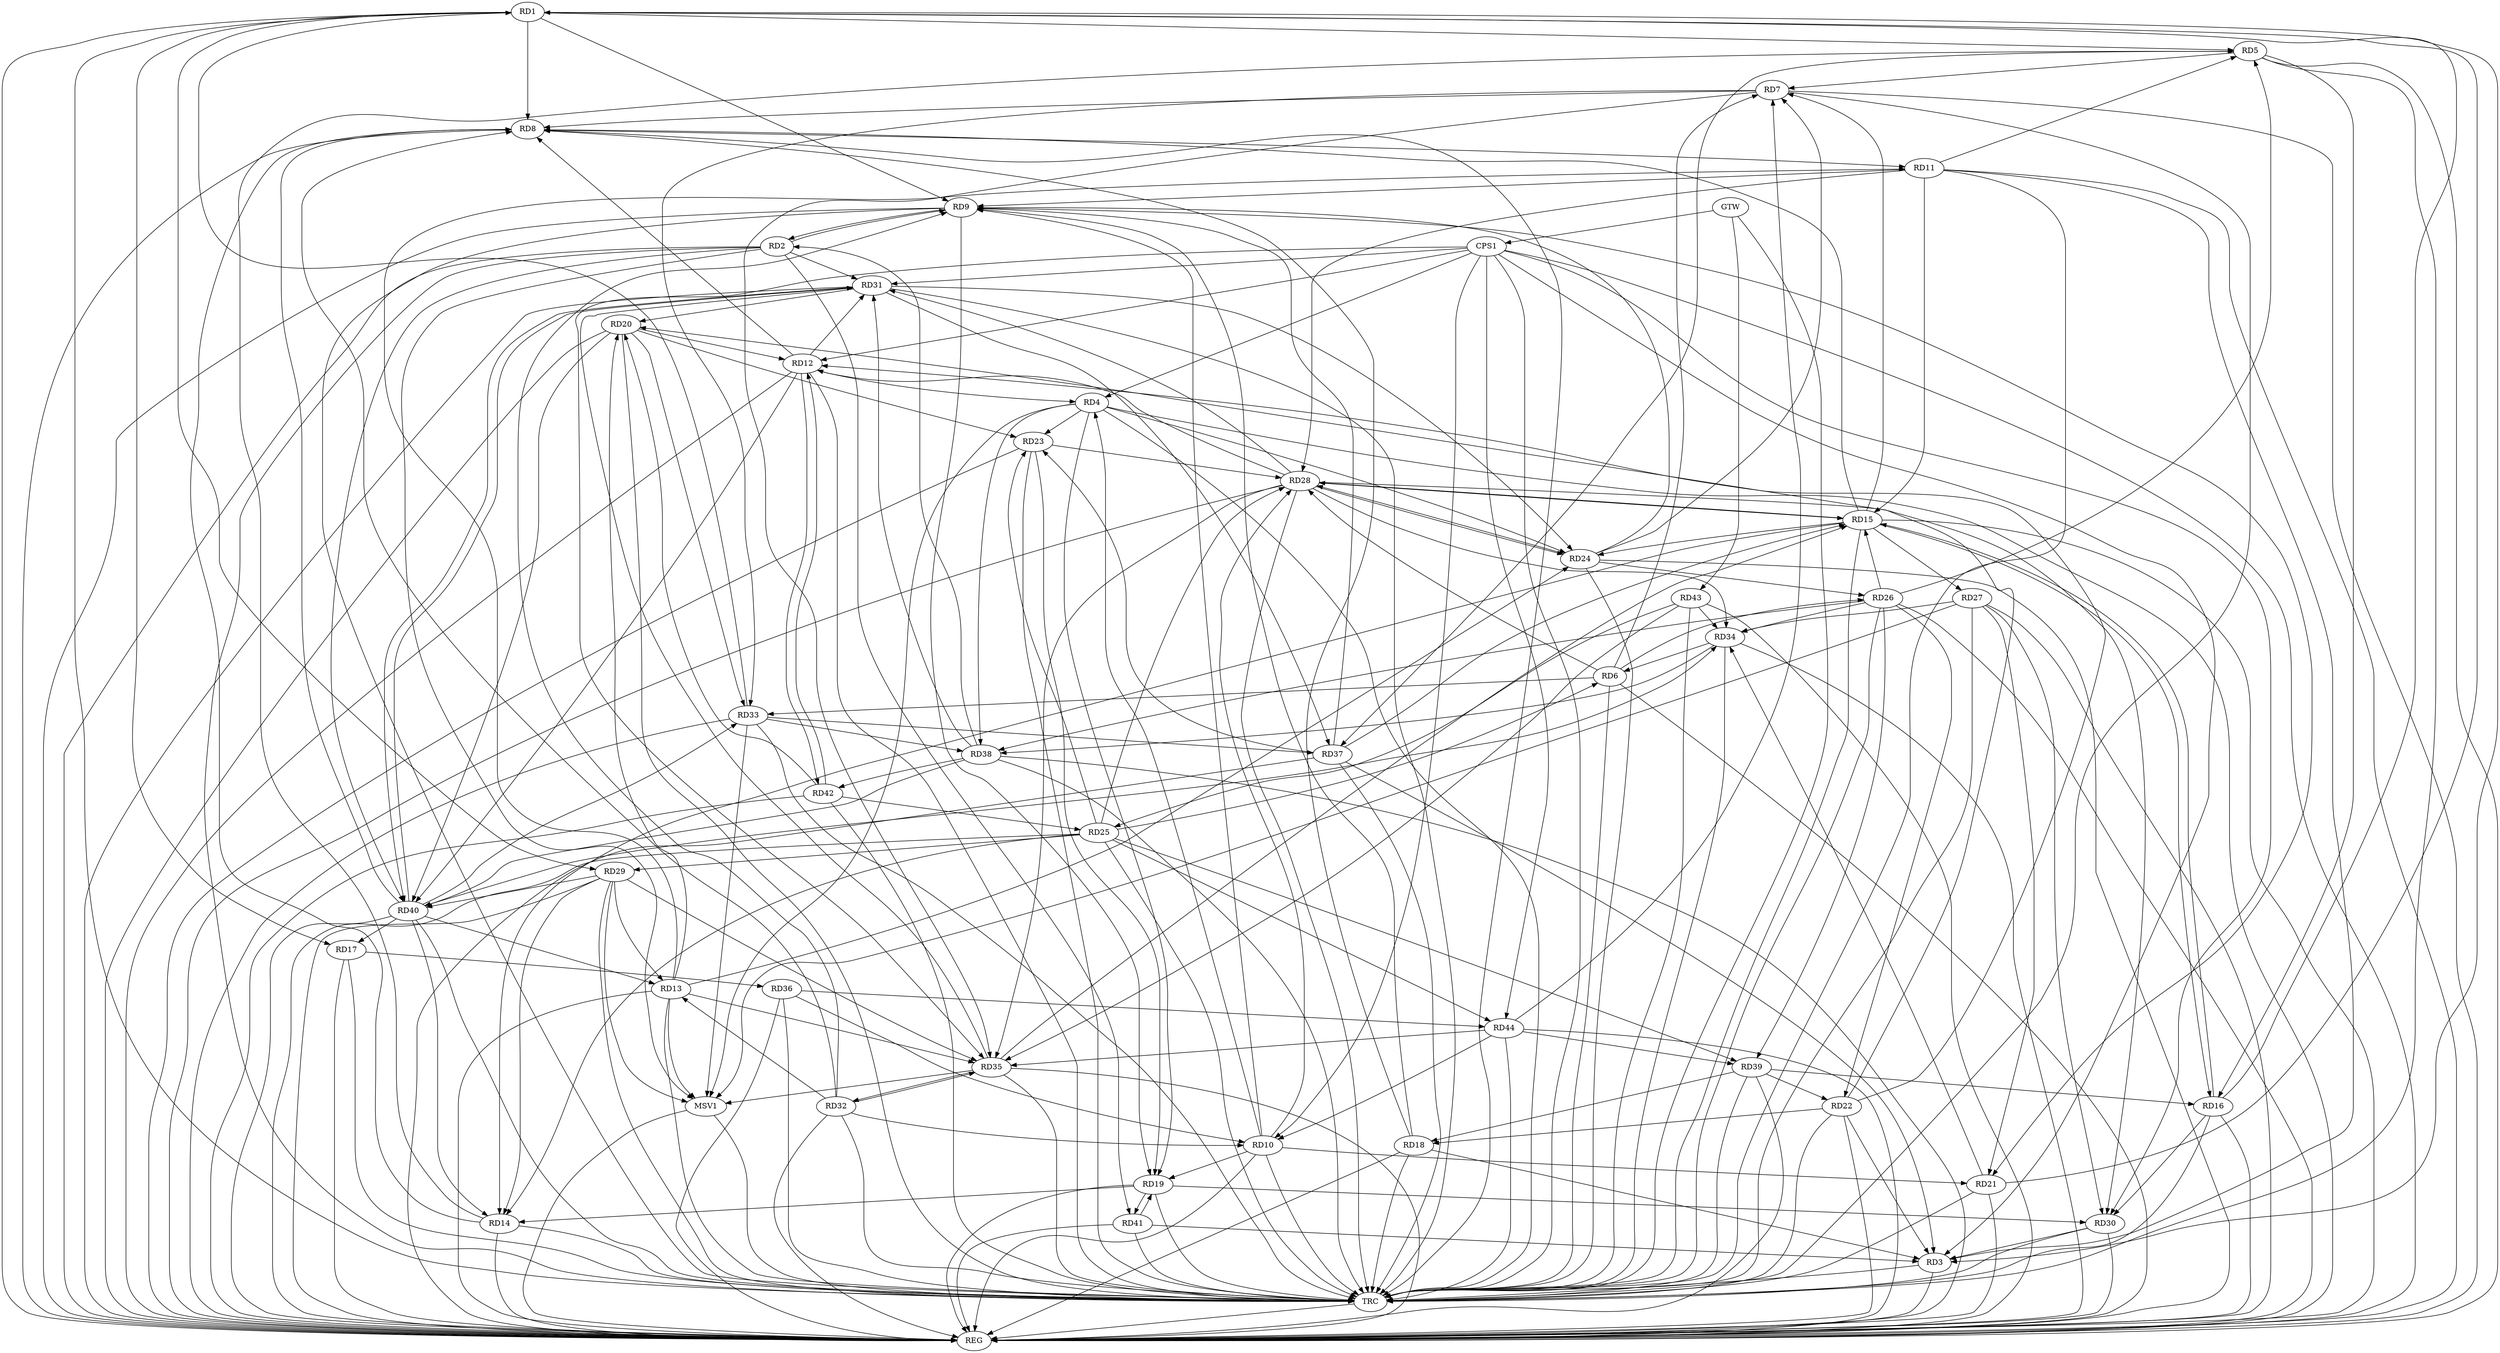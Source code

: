 strict digraph G {
  RD1 [ label="RD1" ];
  RD2 [ label="RD2" ];
  RD3 [ label="RD3" ];
  RD4 [ label="RD4" ];
  RD5 [ label="RD5" ];
  RD6 [ label="RD6" ];
  RD7 [ label="RD7" ];
  RD8 [ label="RD8" ];
  RD9 [ label="RD9" ];
  RD10 [ label="RD10" ];
  RD11 [ label="RD11" ];
  RD12 [ label="RD12" ];
  RD13 [ label="RD13" ];
  RD14 [ label="RD14" ];
  RD15 [ label="RD15" ];
  RD16 [ label="RD16" ];
  RD17 [ label="RD17" ];
  RD18 [ label="RD18" ];
  RD19 [ label="RD19" ];
  RD20 [ label="RD20" ];
  RD21 [ label="RD21" ];
  RD22 [ label="RD22" ];
  RD23 [ label="RD23" ];
  RD24 [ label="RD24" ];
  RD25 [ label="RD25" ];
  RD26 [ label="RD26" ];
  RD27 [ label="RD27" ];
  RD28 [ label="RD28" ];
  RD29 [ label="RD29" ];
  RD30 [ label="RD30" ];
  RD31 [ label="RD31" ];
  RD32 [ label="RD32" ];
  RD33 [ label="RD33" ];
  RD34 [ label="RD34" ];
  RD35 [ label="RD35" ];
  RD36 [ label="RD36" ];
  RD37 [ label="RD37" ];
  RD38 [ label="RD38" ];
  RD39 [ label="RD39" ];
  RD40 [ label="RD40" ];
  RD41 [ label="RD41" ];
  RD42 [ label="RD42" ];
  RD43 [ label="RD43" ];
  RD44 [ label="RD44" ];
  CPS1 [ label="CPS1" ];
  GTW [ label="GTW" ];
  REG [ label="REG" ];
  TRC [ label="TRC" ];
  MSV1 [ label="MSV1" ];
  RD1 -> RD5;
  RD1 -> RD8;
  RD1 -> RD9;
  RD16 -> RD1;
  RD1 -> RD17;
  RD21 -> RD1;
  RD1 -> RD29;
  RD33 -> RD1;
  RD2 -> RD9;
  RD9 -> RD2;
  RD2 -> RD31;
  RD38 -> RD2;
  RD2 -> RD40;
  RD2 -> RD41;
  RD41 -> RD3;
  RD10 -> RD4;
  RD12 -> RD4;
  RD4 -> RD19;
  RD4 -> RD23;
  RD4 -> RD24;
  RD4 -> RD38;
  RD5 -> RD7;
  RD11 -> RD5;
  RD14 -> RD5;
  RD5 -> RD16;
  RD26 -> RD5;
  RD5 -> RD37;
  RD6 -> RD7;
  RD25 -> RD6;
  RD6 -> RD26;
  RD6 -> RD28;
  RD6 -> RD33;
  RD34 -> RD6;
  RD7 -> RD8;
  RD15 -> RD7;
  RD24 -> RD7;
  RD7 -> RD33;
  RD7 -> RD35;
  RD44 -> RD7;
  RD8 -> RD11;
  RD12 -> RD8;
  RD14 -> RD8;
  RD15 -> RD8;
  RD18 -> RD8;
  RD32 -> RD8;
  RD40 -> RD8;
  RD10 -> RD9;
  RD11 -> RD9;
  RD18 -> RD9;
  RD9 -> RD19;
  RD9 -> RD21;
  RD24 -> RD9;
  RD32 -> RD9;
  RD37 -> RD9;
  RD10 -> RD19;
  RD10 -> RD21;
  RD10 -> RD28;
  RD32 -> RD10;
  RD36 -> RD10;
  RD44 -> RD10;
  RD13 -> RD11;
  RD11 -> RD15;
  RD11 -> RD28;
  RD20 -> RD12;
  RD22 -> RD12;
  RD28 -> RD12;
  RD12 -> RD31;
  RD12 -> RD40;
  RD12 -> RD42;
  RD42 -> RD12;
  RD13 -> RD20;
  RD13 -> RD24;
  RD29 -> RD13;
  RD32 -> RD13;
  RD13 -> RD35;
  RD40 -> RD13;
  RD15 -> RD14;
  RD19 -> RD14;
  RD25 -> RD14;
  RD29 -> RD14;
  RD40 -> RD14;
  RD15 -> RD16;
  RD16 -> RD15;
  RD15 -> RD24;
  RD26 -> RD15;
  RD15 -> RD27;
  RD15 -> RD28;
  RD28 -> RD15;
  RD35 -> RD15;
  RD37 -> RD15;
  RD16 -> RD30;
  RD39 -> RD16;
  RD17 -> RD36;
  RD40 -> RD17;
  RD22 -> RD18;
  RD39 -> RD18;
  RD23 -> RD19;
  RD19 -> RD30;
  RD19 -> RD41;
  RD41 -> RD19;
  RD22 -> RD20;
  RD20 -> RD23;
  RD31 -> RD20;
  RD20 -> RD33;
  RD20 -> RD40;
  RD42 -> RD20;
  RD27 -> RD21;
  RD21 -> RD34;
  RD26 -> RD22;
  RD39 -> RD22;
  RD25 -> RD23;
  RD23 -> RD28;
  RD37 -> RD23;
  RD24 -> RD26;
  RD24 -> RD28;
  RD28 -> RD24;
  RD31 -> RD24;
  RD25 -> RD28;
  RD25 -> RD29;
  RD25 -> RD39;
  RD42 -> RD25;
  RD43 -> RD25;
  RD25 -> RD44;
  RD26 -> RD34;
  RD26 -> RD38;
  RD26 -> RD39;
  RD27 -> RD30;
  RD27 -> RD34;
  RD28 -> RD30;
  RD28 -> RD31;
  RD28 -> RD34;
  RD28 -> RD35;
  RD29 -> RD35;
  RD29 -> RD40;
  RD35 -> RD31;
  RD31 -> RD37;
  RD38 -> RD31;
  RD31 -> RD40;
  RD40 -> RD31;
  RD32 -> RD35;
  RD35 -> RD32;
  RD33 -> RD37;
  RD33 -> RD38;
  RD40 -> RD33;
  RD34 -> RD38;
  RD40 -> RD34;
  RD43 -> RD34;
  RD43 -> RD35;
  RD44 -> RD35;
  RD36 -> RD44;
  RD38 -> RD40;
  RD38 -> RD42;
  RD44 -> RD39;
  CPS1 -> RD3;
  CPS1 -> RD30;
  CPS1 -> RD4;
  CPS1 -> RD10;
  CPS1 -> RD12;
  CPS1 -> RD35;
  CPS1 -> RD31;
  CPS1 -> RD44;
  GTW -> RD43;
  GTW -> CPS1;
  RD1 -> REG;
  RD2 -> REG;
  RD3 -> REG;
  RD4 -> REG;
  RD5 -> REG;
  RD6 -> REG;
  RD7 -> REG;
  RD8 -> REG;
  RD9 -> REG;
  RD10 -> REG;
  RD11 -> REG;
  RD12 -> REG;
  RD13 -> REG;
  RD14 -> REG;
  RD15 -> REG;
  RD16 -> REG;
  RD17 -> REG;
  RD18 -> REG;
  RD19 -> REG;
  RD20 -> REG;
  RD21 -> REG;
  RD22 -> REG;
  RD23 -> REG;
  RD24 -> REG;
  RD25 -> REG;
  RD26 -> REG;
  RD27 -> REG;
  RD28 -> REG;
  RD29 -> REG;
  RD30 -> REG;
  RD31 -> REG;
  RD32 -> REG;
  RD33 -> REG;
  RD34 -> REG;
  RD35 -> REG;
  RD36 -> REG;
  RD37 -> REG;
  RD38 -> REG;
  RD39 -> REG;
  RD40 -> REG;
  RD41 -> REG;
  RD42 -> REG;
  RD43 -> REG;
  RD44 -> REG;
  CPS1 -> REG;
  RD1 -> TRC;
  RD2 -> TRC;
  RD3 -> TRC;
  RD4 -> TRC;
  RD5 -> TRC;
  RD6 -> TRC;
  RD7 -> TRC;
  RD8 -> TRC;
  RD9 -> TRC;
  RD10 -> TRC;
  RD11 -> TRC;
  RD12 -> TRC;
  RD13 -> TRC;
  RD14 -> TRC;
  RD15 -> TRC;
  RD16 -> TRC;
  RD17 -> TRC;
  RD18 -> TRC;
  RD19 -> TRC;
  RD20 -> TRC;
  RD21 -> TRC;
  RD22 -> TRC;
  RD23 -> TRC;
  RD24 -> TRC;
  RD25 -> TRC;
  RD26 -> TRC;
  RD27 -> TRC;
  RD28 -> TRC;
  RD29 -> TRC;
  RD30 -> TRC;
  RD31 -> TRC;
  RD32 -> TRC;
  RD33 -> TRC;
  RD34 -> TRC;
  RD35 -> TRC;
  RD36 -> TRC;
  RD37 -> TRC;
  RD38 -> TRC;
  RD39 -> TRC;
  RD40 -> TRC;
  RD41 -> TRC;
  RD42 -> TRC;
  RD43 -> TRC;
  RD44 -> TRC;
  CPS1 -> TRC;
  GTW -> TRC;
  TRC -> REG;
  RD1 -> RD3;
  RD11 -> RD3;
  RD37 -> RD3;
  RD18 -> RD3;
  RD30 -> RD3;
  RD22 -> RD3;
  RD2 -> MSV1;
  RD4 -> MSV1;
  RD13 -> MSV1;
  RD27 -> MSV1;
  RD29 -> MSV1;
  RD33 -> MSV1;
  RD35 -> MSV1;
  MSV1 -> REG;
  MSV1 -> TRC;
}

